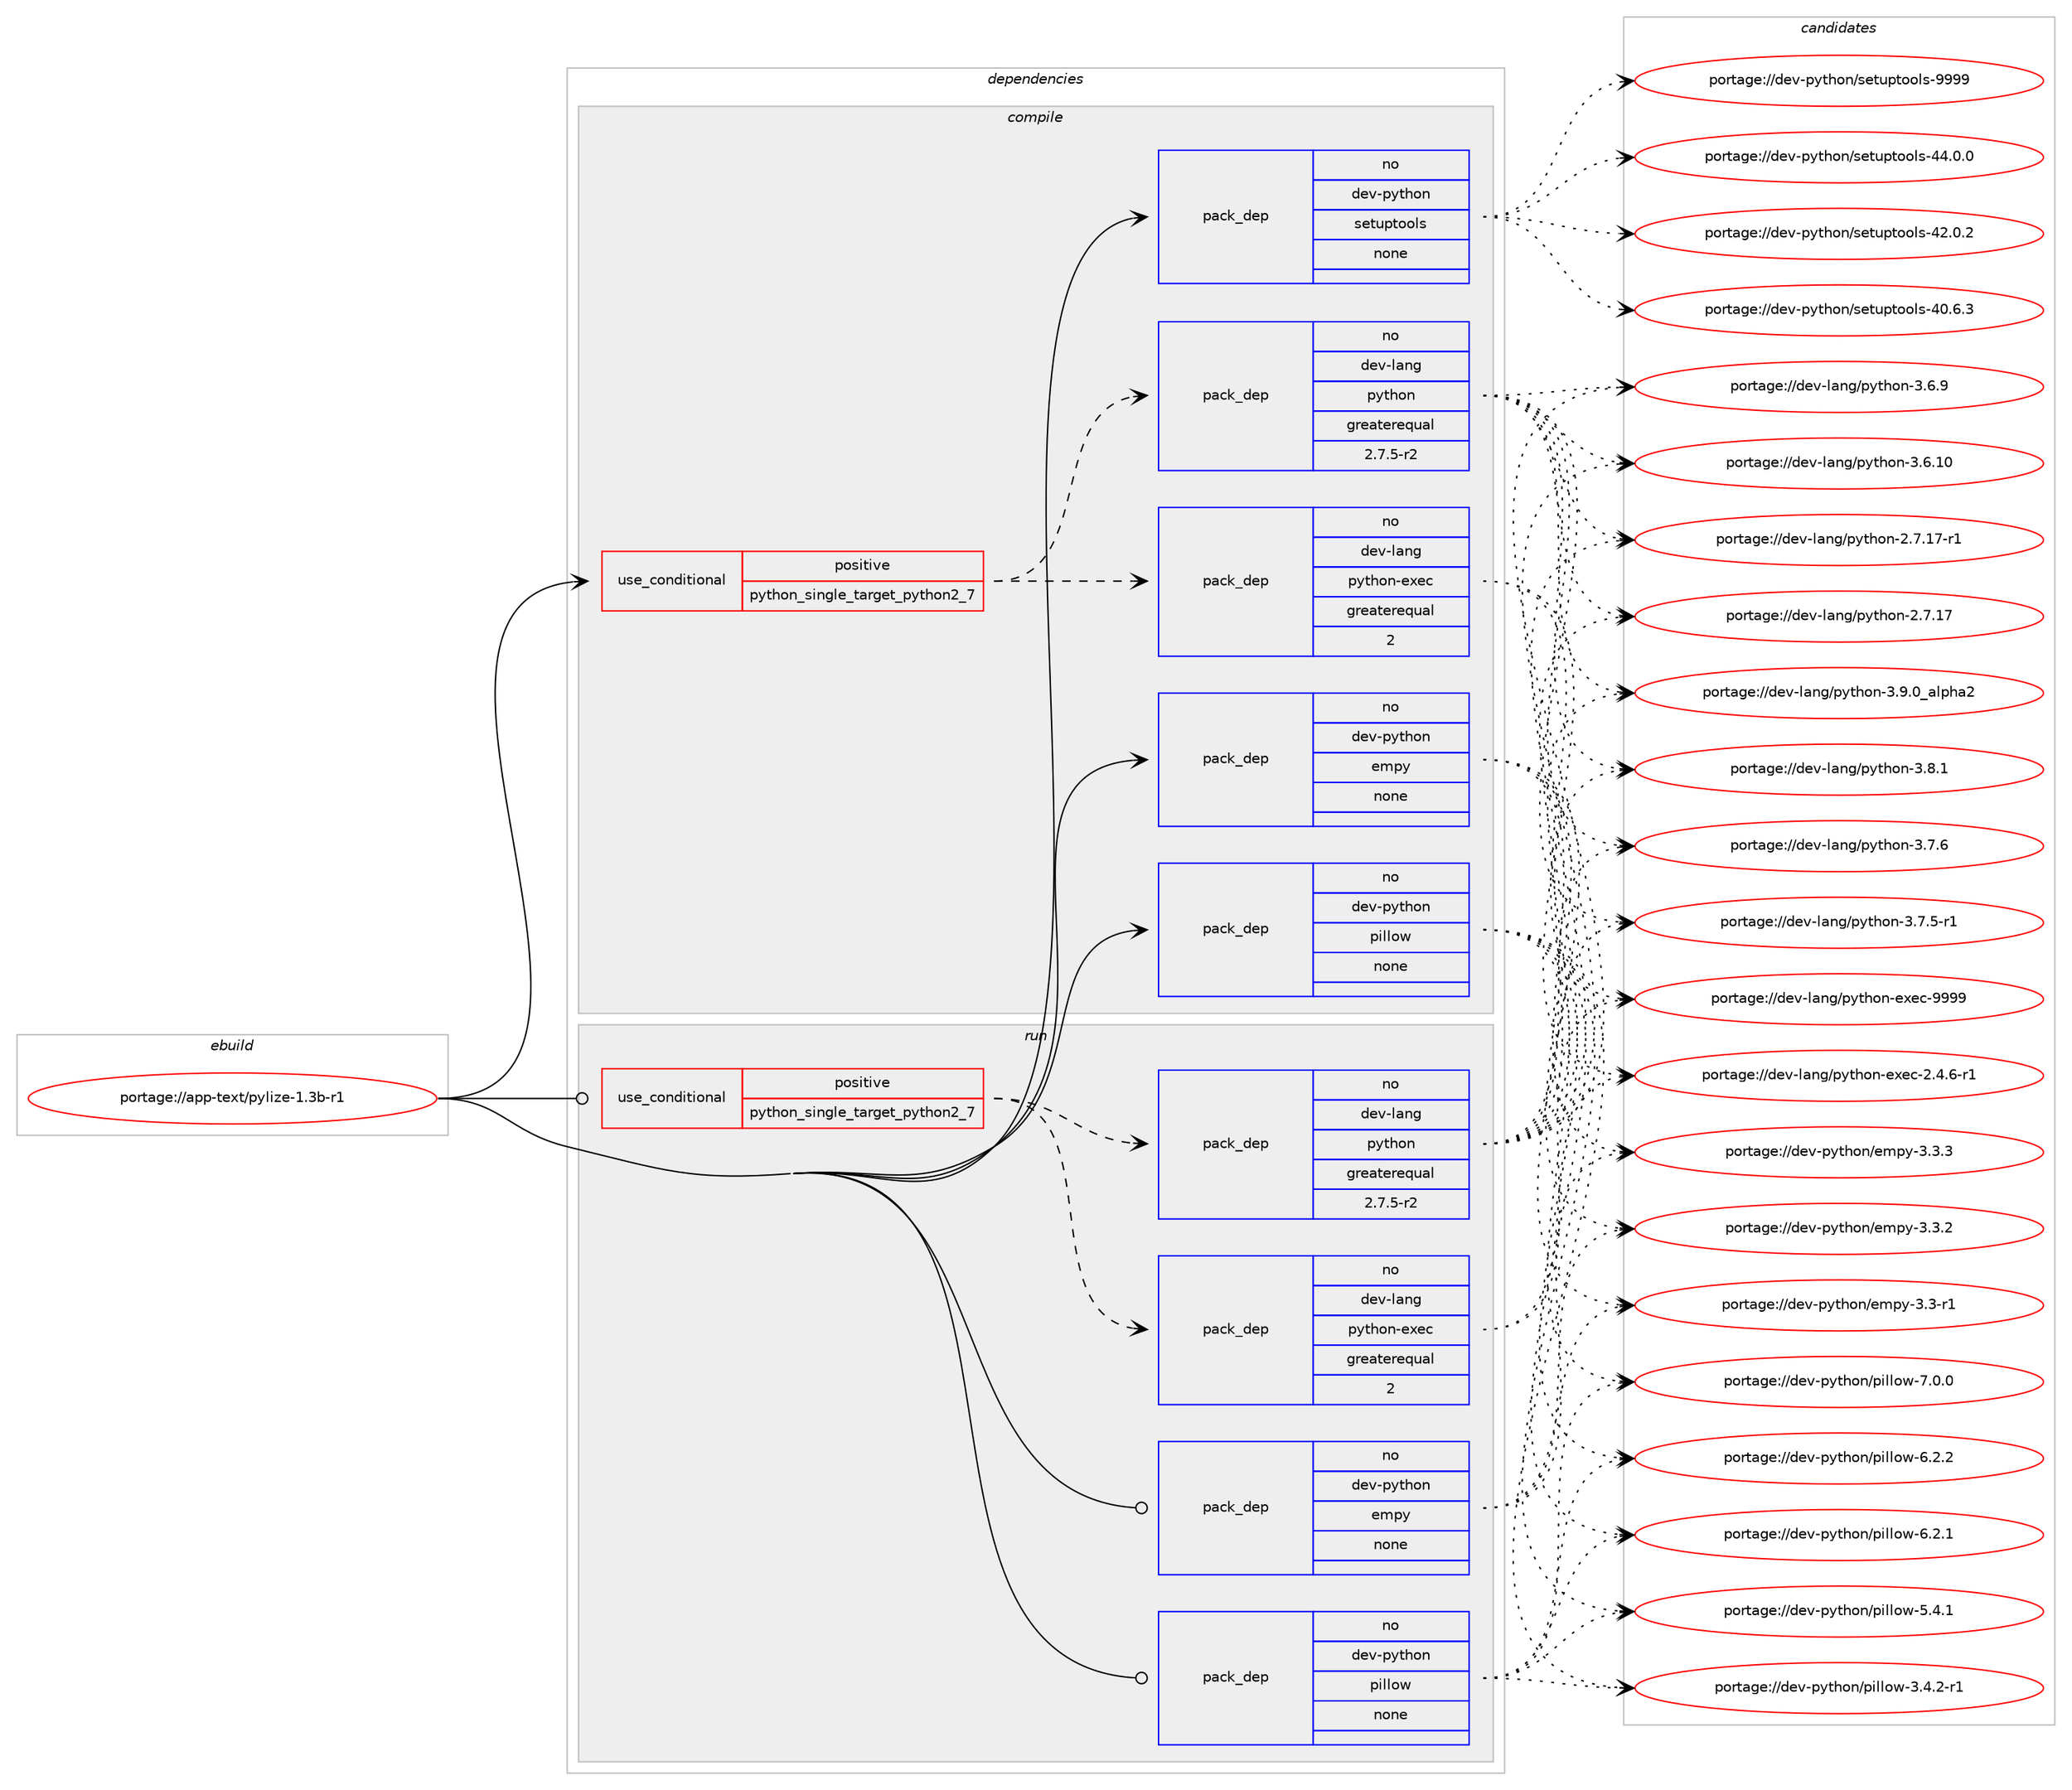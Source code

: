 digraph prolog {

# *************
# Graph options
# *************

newrank=true;
concentrate=true;
compound=true;
graph [rankdir=LR,fontname=Helvetica,fontsize=10,ranksep=1.5];#, ranksep=2.5, nodesep=0.2];
edge  [arrowhead=vee];
node  [fontname=Helvetica,fontsize=10];

# **********
# The ebuild
# **********

subgraph cluster_leftcol {
color=gray;
label=<<i>ebuild</i>>;
id [label="portage://app-text/pylize-1.3b-r1", color=red, width=4, href="../app-text/pylize-1.3b-r1.svg"];
}

# ****************
# The dependencies
# ****************

subgraph cluster_midcol {
color=gray;
label=<<i>dependencies</i>>;
subgraph cluster_compile {
fillcolor="#eeeeee";
style=filled;
label=<<i>compile</i>>;
subgraph cond139742 {
dependency593330 [label=<<TABLE BORDER="0" CELLBORDER="1" CELLSPACING="0" CELLPADDING="4"><TR><TD ROWSPAN="3" CELLPADDING="10">use_conditional</TD></TR><TR><TD>positive</TD></TR><TR><TD>python_single_target_python2_7</TD></TR></TABLE>>, shape=none, color=red];
subgraph pack445681 {
dependency593331 [label=<<TABLE BORDER="0" CELLBORDER="1" CELLSPACING="0" CELLPADDING="4" WIDTH="220"><TR><TD ROWSPAN="6" CELLPADDING="30">pack_dep</TD></TR><TR><TD WIDTH="110">no</TD></TR><TR><TD>dev-lang</TD></TR><TR><TD>python</TD></TR><TR><TD>greaterequal</TD></TR><TR><TD>2.7.5-r2</TD></TR></TABLE>>, shape=none, color=blue];
}
dependency593330:e -> dependency593331:w [weight=20,style="dashed",arrowhead="vee"];
subgraph pack445682 {
dependency593332 [label=<<TABLE BORDER="0" CELLBORDER="1" CELLSPACING="0" CELLPADDING="4" WIDTH="220"><TR><TD ROWSPAN="6" CELLPADDING="30">pack_dep</TD></TR><TR><TD WIDTH="110">no</TD></TR><TR><TD>dev-lang</TD></TR><TR><TD>python-exec</TD></TR><TR><TD>greaterequal</TD></TR><TR><TD>2</TD></TR></TABLE>>, shape=none, color=blue];
}
dependency593330:e -> dependency593332:w [weight=20,style="dashed",arrowhead="vee"];
}
id:e -> dependency593330:w [weight=20,style="solid",arrowhead="vee"];
subgraph pack445683 {
dependency593333 [label=<<TABLE BORDER="0" CELLBORDER="1" CELLSPACING="0" CELLPADDING="4" WIDTH="220"><TR><TD ROWSPAN="6" CELLPADDING="30">pack_dep</TD></TR><TR><TD WIDTH="110">no</TD></TR><TR><TD>dev-python</TD></TR><TR><TD>empy</TD></TR><TR><TD>none</TD></TR><TR><TD></TD></TR></TABLE>>, shape=none, color=blue];
}
id:e -> dependency593333:w [weight=20,style="solid",arrowhead="vee"];
subgraph pack445684 {
dependency593334 [label=<<TABLE BORDER="0" CELLBORDER="1" CELLSPACING="0" CELLPADDING="4" WIDTH="220"><TR><TD ROWSPAN="6" CELLPADDING="30">pack_dep</TD></TR><TR><TD WIDTH="110">no</TD></TR><TR><TD>dev-python</TD></TR><TR><TD>pillow</TD></TR><TR><TD>none</TD></TR><TR><TD></TD></TR></TABLE>>, shape=none, color=blue];
}
id:e -> dependency593334:w [weight=20,style="solid",arrowhead="vee"];
subgraph pack445685 {
dependency593335 [label=<<TABLE BORDER="0" CELLBORDER="1" CELLSPACING="0" CELLPADDING="4" WIDTH="220"><TR><TD ROWSPAN="6" CELLPADDING="30">pack_dep</TD></TR><TR><TD WIDTH="110">no</TD></TR><TR><TD>dev-python</TD></TR><TR><TD>setuptools</TD></TR><TR><TD>none</TD></TR><TR><TD></TD></TR></TABLE>>, shape=none, color=blue];
}
id:e -> dependency593335:w [weight=20,style="solid",arrowhead="vee"];
}
subgraph cluster_compileandrun {
fillcolor="#eeeeee";
style=filled;
label=<<i>compile and run</i>>;
}
subgraph cluster_run {
fillcolor="#eeeeee";
style=filled;
label=<<i>run</i>>;
subgraph cond139743 {
dependency593336 [label=<<TABLE BORDER="0" CELLBORDER="1" CELLSPACING="0" CELLPADDING="4"><TR><TD ROWSPAN="3" CELLPADDING="10">use_conditional</TD></TR><TR><TD>positive</TD></TR><TR><TD>python_single_target_python2_7</TD></TR></TABLE>>, shape=none, color=red];
subgraph pack445686 {
dependency593337 [label=<<TABLE BORDER="0" CELLBORDER="1" CELLSPACING="0" CELLPADDING="4" WIDTH="220"><TR><TD ROWSPAN="6" CELLPADDING="30">pack_dep</TD></TR><TR><TD WIDTH="110">no</TD></TR><TR><TD>dev-lang</TD></TR><TR><TD>python</TD></TR><TR><TD>greaterequal</TD></TR><TR><TD>2.7.5-r2</TD></TR></TABLE>>, shape=none, color=blue];
}
dependency593336:e -> dependency593337:w [weight=20,style="dashed",arrowhead="vee"];
subgraph pack445687 {
dependency593338 [label=<<TABLE BORDER="0" CELLBORDER="1" CELLSPACING="0" CELLPADDING="4" WIDTH="220"><TR><TD ROWSPAN="6" CELLPADDING="30">pack_dep</TD></TR><TR><TD WIDTH="110">no</TD></TR><TR><TD>dev-lang</TD></TR><TR><TD>python-exec</TD></TR><TR><TD>greaterequal</TD></TR><TR><TD>2</TD></TR></TABLE>>, shape=none, color=blue];
}
dependency593336:e -> dependency593338:w [weight=20,style="dashed",arrowhead="vee"];
}
id:e -> dependency593336:w [weight=20,style="solid",arrowhead="odot"];
subgraph pack445688 {
dependency593339 [label=<<TABLE BORDER="0" CELLBORDER="1" CELLSPACING="0" CELLPADDING="4" WIDTH="220"><TR><TD ROWSPAN="6" CELLPADDING="30">pack_dep</TD></TR><TR><TD WIDTH="110">no</TD></TR><TR><TD>dev-python</TD></TR><TR><TD>empy</TD></TR><TR><TD>none</TD></TR><TR><TD></TD></TR></TABLE>>, shape=none, color=blue];
}
id:e -> dependency593339:w [weight=20,style="solid",arrowhead="odot"];
subgraph pack445689 {
dependency593340 [label=<<TABLE BORDER="0" CELLBORDER="1" CELLSPACING="0" CELLPADDING="4" WIDTH="220"><TR><TD ROWSPAN="6" CELLPADDING="30">pack_dep</TD></TR><TR><TD WIDTH="110">no</TD></TR><TR><TD>dev-python</TD></TR><TR><TD>pillow</TD></TR><TR><TD>none</TD></TR><TR><TD></TD></TR></TABLE>>, shape=none, color=blue];
}
id:e -> dependency593340:w [weight=20,style="solid",arrowhead="odot"];
}
}

# **************
# The candidates
# **************

subgraph cluster_choices {
rank=same;
color=gray;
label=<<i>candidates</i>>;

subgraph choice445681 {
color=black;
nodesep=1;
choice10010111845108971101034711212111610411111045514657464895971081121049750 [label="portage://dev-lang/python-3.9.0_alpha2", color=red, width=4,href="../dev-lang/python-3.9.0_alpha2.svg"];
choice100101118451089711010347112121116104111110455146564649 [label="portage://dev-lang/python-3.8.1", color=red, width=4,href="../dev-lang/python-3.8.1.svg"];
choice100101118451089711010347112121116104111110455146554654 [label="portage://dev-lang/python-3.7.6", color=red, width=4,href="../dev-lang/python-3.7.6.svg"];
choice1001011184510897110103471121211161041111104551465546534511449 [label="portage://dev-lang/python-3.7.5-r1", color=red, width=4,href="../dev-lang/python-3.7.5-r1.svg"];
choice100101118451089711010347112121116104111110455146544657 [label="portage://dev-lang/python-3.6.9", color=red, width=4,href="../dev-lang/python-3.6.9.svg"];
choice10010111845108971101034711212111610411111045514654464948 [label="portage://dev-lang/python-3.6.10", color=red, width=4,href="../dev-lang/python-3.6.10.svg"];
choice100101118451089711010347112121116104111110455046554649554511449 [label="portage://dev-lang/python-2.7.17-r1", color=red, width=4,href="../dev-lang/python-2.7.17-r1.svg"];
choice10010111845108971101034711212111610411111045504655464955 [label="portage://dev-lang/python-2.7.17", color=red, width=4,href="../dev-lang/python-2.7.17.svg"];
dependency593331:e -> choice10010111845108971101034711212111610411111045514657464895971081121049750:w [style=dotted,weight="100"];
dependency593331:e -> choice100101118451089711010347112121116104111110455146564649:w [style=dotted,weight="100"];
dependency593331:e -> choice100101118451089711010347112121116104111110455146554654:w [style=dotted,weight="100"];
dependency593331:e -> choice1001011184510897110103471121211161041111104551465546534511449:w [style=dotted,weight="100"];
dependency593331:e -> choice100101118451089711010347112121116104111110455146544657:w [style=dotted,weight="100"];
dependency593331:e -> choice10010111845108971101034711212111610411111045514654464948:w [style=dotted,weight="100"];
dependency593331:e -> choice100101118451089711010347112121116104111110455046554649554511449:w [style=dotted,weight="100"];
dependency593331:e -> choice10010111845108971101034711212111610411111045504655464955:w [style=dotted,weight="100"];
}
subgraph choice445682 {
color=black;
nodesep=1;
choice10010111845108971101034711212111610411111045101120101994557575757 [label="portage://dev-lang/python-exec-9999", color=red, width=4,href="../dev-lang/python-exec-9999.svg"];
choice10010111845108971101034711212111610411111045101120101994550465246544511449 [label="portage://dev-lang/python-exec-2.4.6-r1", color=red, width=4,href="../dev-lang/python-exec-2.4.6-r1.svg"];
dependency593332:e -> choice10010111845108971101034711212111610411111045101120101994557575757:w [style=dotted,weight="100"];
dependency593332:e -> choice10010111845108971101034711212111610411111045101120101994550465246544511449:w [style=dotted,weight="100"];
}
subgraph choice445683 {
color=black;
nodesep=1;
choice1001011184511212111610411111047101109112121455146514651 [label="portage://dev-python/empy-3.3.3", color=red, width=4,href="../dev-python/empy-3.3.3.svg"];
choice1001011184511212111610411111047101109112121455146514650 [label="portage://dev-python/empy-3.3.2", color=red, width=4,href="../dev-python/empy-3.3.2.svg"];
choice1001011184511212111610411111047101109112121455146514511449 [label="portage://dev-python/empy-3.3-r1", color=red, width=4,href="../dev-python/empy-3.3-r1.svg"];
dependency593333:e -> choice1001011184511212111610411111047101109112121455146514651:w [style=dotted,weight="100"];
dependency593333:e -> choice1001011184511212111610411111047101109112121455146514650:w [style=dotted,weight="100"];
dependency593333:e -> choice1001011184511212111610411111047101109112121455146514511449:w [style=dotted,weight="100"];
}
subgraph choice445684 {
color=black;
nodesep=1;
choice1001011184511212111610411111047112105108108111119455546484648 [label="portage://dev-python/pillow-7.0.0", color=red, width=4,href="../dev-python/pillow-7.0.0.svg"];
choice1001011184511212111610411111047112105108108111119455446504650 [label="portage://dev-python/pillow-6.2.2", color=red, width=4,href="../dev-python/pillow-6.2.2.svg"];
choice1001011184511212111610411111047112105108108111119455446504649 [label="portage://dev-python/pillow-6.2.1", color=red, width=4,href="../dev-python/pillow-6.2.1.svg"];
choice1001011184511212111610411111047112105108108111119455346524649 [label="portage://dev-python/pillow-5.4.1", color=red, width=4,href="../dev-python/pillow-5.4.1.svg"];
choice10010111845112121116104111110471121051081081111194551465246504511449 [label="portage://dev-python/pillow-3.4.2-r1", color=red, width=4,href="../dev-python/pillow-3.4.2-r1.svg"];
dependency593334:e -> choice1001011184511212111610411111047112105108108111119455546484648:w [style=dotted,weight="100"];
dependency593334:e -> choice1001011184511212111610411111047112105108108111119455446504650:w [style=dotted,weight="100"];
dependency593334:e -> choice1001011184511212111610411111047112105108108111119455446504649:w [style=dotted,weight="100"];
dependency593334:e -> choice1001011184511212111610411111047112105108108111119455346524649:w [style=dotted,weight="100"];
dependency593334:e -> choice10010111845112121116104111110471121051081081111194551465246504511449:w [style=dotted,weight="100"];
}
subgraph choice445685 {
color=black;
nodesep=1;
choice10010111845112121116104111110471151011161171121161111111081154557575757 [label="portage://dev-python/setuptools-9999", color=red, width=4,href="../dev-python/setuptools-9999.svg"];
choice100101118451121211161041111104711510111611711211611111110811545525246484648 [label="portage://dev-python/setuptools-44.0.0", color=red, width=4,href="../dev-python/setuptools-44.0.0.svg"];
choice100101118451121211161041111104711510111611711211611111110811545525046484650 [label="portage://dev-python/setuptools-42.0.2", color=red, width=4,href="../dev-python/setuptools-42.0.2.svg"];
choice100101118451121211161041111104711510111611711211611111110811545524846544651 [label="portage://dev-python/setuptools-40.6.3", color=red, width=4,href="../dev-python/setuptools-40.6.3.svg"];
dependency593335:e -> choice10010111845112121116104111110471151011161171121161111111081154557575757:w [style=dotted,weight="100"];
dependency593335:e -> choice100101118451121211161041111104711510111611711211611111110811545525246484648:w [style=dotted,weight="100"];
dependency593335:e -> choice100101118451121211161041111104711510111611711211611111110811545525046484650:w [style=dotted,weight="100"];
dependency593335:e -> choice100101118451121211161041111104711510111611711211611111110811545524846544651:w [style=dotted,weight="100"];
}
subgraph choice445686 {
color=black;
nodesep=1;
choice10010111845108971101034711212111610411111045514657464895971081121049750 [label="portage://dev-lang/python-3.9.0_alpha2", color=red, width=4,href="../dev-lang/python-3.9.0_alpha2.svg"];
choice100101118451089711010347112121116104111110455146564649 [label="portage://dev-lang/python-3.8.1", color=red, width=4,href="../dev-lang/python-3.8.1.svg"];
choice100101118451089711010347112121116104111110455146554654 [label="portage://dev-lang/python-3.7.6", color=red, width=4,href="../dev-lang/python-3.7.6.svg"];
choice1001011184510897110103471121211161041111104551465546534511449 [label="portage://dev-lang/python-3.7.5-r1", color=red, width=4,href="../dev-lang/python-3.7.5-r1.svg"];
choice100101118451089711010347112121116104111110455146544657 [label="portage://dev-lang/python-3.6.9", color=red, width=4,href="../dev-lang/python-3.6.9.svg"];
choice10010111845108971101034711212111610411111045514654464948 [label="portage://dev-lang/python-3.6.10", color=red, width=4,href="../dev-lang/python-3.6.10.svg"];
choice100101118451089711010347112121116104111110455046554649554511449 [label="portage://dev-lang/python-2.7.17-r1", color=red, width=4,href="../dev-lang/python-2.7.17-r1.svg"];
choice10010111845108971101034711212111610411111045504655464955 [label="portage://dev-lang/python-2.7.17", color=red, width=4,href="../dev-lang/python-2.7.17.svg"];
dependency593337:e -> choice10010111845108971101034711212111610411111045514657464895971081121049750:w [style=dotted,weight="100"];
dependency593337:e -> choice100101118451089711010347112121116104111110455146564649:w [style=dotted,weight="100"];
dependency593337:e -> choice100101118451089711010347112121116104111110455146554654:w [style=dotted,weight="100"];
dependency593337:e -> choice1001011184510897110103471121211161041111104551465546534511449:w [style=dotted,weight="100"];
dependency593337:e -> choice100101118451089711010347112121116104111110455146544657:w [style=dotted,weight="100"];
dependency593337:e -> choice10010111845108971101034711212111610411111045514654464948:w [style=dotted,weight="100"];
dependency593337:e -> choice100101118451089711010347112121116104111110455046554649554511449:w [style=dotted,weight="100"];
dependency593337:e -> choice10010111845108971101034711212111610411111045504655464955:w [style=dotted,weight="100"];
}
subgraph choice445687 {
color=black;
nodesep=1;
choice10010111845108971101034711212111610411111045101120101994557575757 [label="portage://dev-lang/python-exec-9999", color=red, width=4,href="../dev-lang/python-exec-9999.svg"];
choice10010111845108971101034711212111610411111045101120101994550465246544511449 [label="portage://dev-lang/python-exec-2.4.6-r1", color=red, width=4,href="../dev-lang/python-exec-2.4.6-r1.svg"];
dependency593338:e -> choice10010111845108971101034711212111610411111045101120101994557575757:w [style=dotted,weight="100"];
dependency593338:e -> choice10010111845108971101034711212111610411111045101120101994550465246544511449:w [style=dotted,weight="100"];
}
subgraph choice445688 {
color=black;
nodesep=1;
choice1001011184511212111610411111047101109112121455146514651 [label="portage://dev-python/empy-3.3.3", color=red, width=4,href="../dev-python/empy-3.3.3.svg"];
choice1001011184511212111610411111047101109112121455146514650 [label="portage://dev-python/empy-3.3.2", color=red, width=4,href="../dev-python/empy-3.3.2.svg"];
choice1001011184511212111610411111047101109112121455146514511449 [label="portage://dev-python/empy-3.3-r1", color=red, width=4,href="../dev-python/empy-3.3-r1.svg"];
dependency593339:e -> choice1001011184511212111610411111047101109112121455146514651:w [style=dotted,weight="100"];
dependency593339:e -> choice1001011184511212111610411111047101109112121455146514650:w [style=dotted,weight="100"];
dependency593339:e -> choice1001011184511212111610411111047101109112121455146514511449:w [style=dotted,weight="100"];
}
subgraph choice445689 {
color=black;
nodesep=1;
choice1001011184511212111610411111047112105108108111119455546484648 [label="portage://dev-python/pillow-7.0.0", color=red, width=4,href="../dev-python/pillow-7.0.0.svg"];
choice1001011184511212111610411111047112105108108111119455446504650 [label="portage://dev-python/pillow-6.2.2", color=red, width=4,href="../dev-python/pillow-6.2.2.svg"];
choice1001011184511212111610411111047112105108108111119455446504649 [label="portage://dev-python/pillow-6.2.1", color=red, width=4,href="../dev-python/pillow-6.2.1.svg"];
choice1001011184511212111610411111047112105108108111119455346524649 [label="portage://dev-python/pillow-5.4.1", color=red, width=4,href="../dev-python/pillow-5.4.1.svg"];
choice10010111845112121116104111110471121051081081111194551465246504511449 [label="portage://dev-python/pillow-3.4.2-r1", color=red, width=4,href="../dev-python/pillow-3.4.2-r1.svg"];
dependency593340:e -> choice1001011184511212111610411111047112105108108111119455546484648:w [style=dotted,weight="100"];
dependency593340:e -> choice1001011184511212111610411111047112105108108111119455446504650:w [style=dotted,weight="100"];
dependency593340:e -> choice1001011184511212111610411111047112105108108111119455446504649:w [style=dotted,weight="100"];
dependency593340:e -> choice1001011184511212111610411111047112105108108111119455346524649:w [style=dotted,weight="100"];
dependency593340:e -> choice10010111845112121116104111110471121051081081111194551465246504511449:w [style=dotted,weight="100"];
}
}

}
